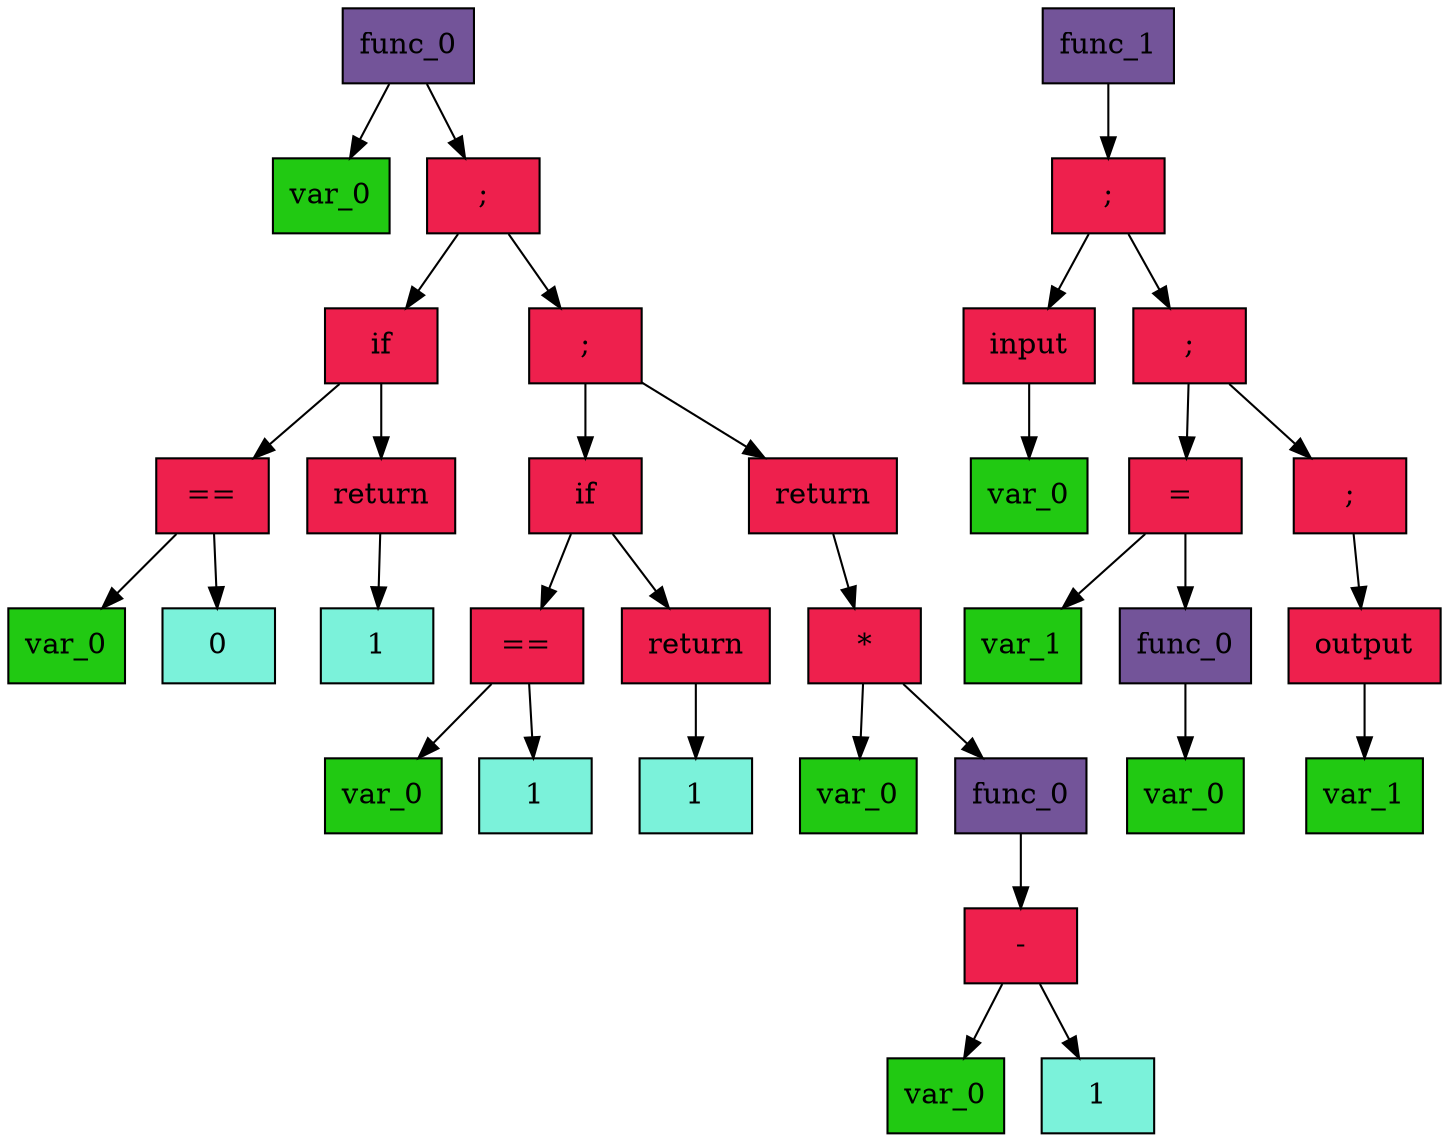 digraph DotGraph
{
    Node16 [shape="box", color="black", fontcolor="black", fillcolor="#735499", style="filled", weight="1", label="func_0"];
    Node80 [shape="box", color="black", fontcolor="black", fillcolor="#21C912", style="filled", weight="1", label="var_0"];
    Node16 -> Node80 [color="black", style="solid", weight="1", label=""];
    Node144 [shape="box", color="black", fontcolor="black", fillcolor="#EE204D", style="filled", weight="1", label=" ; "];
    Node208 [shape="box", color="black", fontcolor="black", fillcolor="#EE204D", style="filled", weight="1", label=" if "];
    Node272 [shape="box", color="black", fontcolor="black", fillcolor="#EE204D", style="filled", weight="1", label=" == "];
    Node336 [shape="box", color="black", fontcolor="black", fillcolor="#21C912", style="filled", weight="1", label="var_0"];
    Node272 -> Node336 [color="black", style="solid", weight="1", label=""];
    Node400 [shape="box", color="black", fontcolor="black", fillcolor="#7BF2DA", style="filled", weight="1", label="0"];
    Node272 -> Node400 [color="black", style="solid", weight="1", label=""];
    Node208 -> Node272 [color="black", style="solid", weight="1", label=""];
    Node464 [shape="box", color="black", fontcolor="black", fillcolor="#EE204D", style="filled", weight="1", label=" return "];
    Node528 [shape="box", color="black", fontcolor="black", fillcolor="#7BF2DA", style="filled", weight="1", label="1"];
    Node464 -> Node528 [color="black", style="solid", weight="1", label=""];
    Node208 -> Node464 [color="black", style="solid", weight="1", label=""];
    Node144 -> Node208 [color="black", style="solid", weight="1", label=""];
    Node592 [shape="box", color="black", fontcolor="black", fillcolor="#EE204D", style="filled", weight="1", label=" ; "];
    Node656 [shape="box", color="black", fontcolor="black", fillcolor="#EE204D", style="filled", weight="1", label=" if "];
    Node720 [shape="box", color="black", fontcolor="black", fillcolor="#EE204D", style="filled", weight="1", label=" == "];
    Node784 [shape="box", color="black", fontcolor="black", fillcolor="#21C912", style="filled", weight="1", label="var_0"];
    Node720 -> Node784 [color="black", style="solid", weight="1", label=""];
    Node848 [shape="box", color="black", fontcolor="black", fillcolor="#7BF2DA", style="filled", weight="1", label="1"];
    Node720 -> Node848 [color="black", style="solid", weight="1", label=""];
    Node656 -> Node720 [color="black", style="solid", weight="1", label=""];
    Node912 [shape="box", color="black", fontcolor="black", fillcolor="#EE204D", style="filled", weight="1", label=" return "];
    Node976 [shape="box", color="black", fontcolor="black", fillcolor="#7BF2DA", style="filled", weight="1", label="1"];
    Node912 -> Node976 [color="black", style="solid", weight="1", label=""];
    Node656 -> Node912 [color="black", style="solid", weight="1", label=""];
    Node592 -> Node656 [color="black", style="solid", weight="1", label=""];
    Node1040 [shape="box", color="black", fontcolor="black", fillcolor="#EE204D", style="filled", weight="1", label=" return "];
    Node1104 [shape="box", color="black", fontcolor="black", fillcolor="#EE204D", style="filled", weight="1", label=" * "];
    Node1168 [shape="box", color="black", fontcolor="black", fillcolor="#21C912", style="filled", weight="1", label="var_0"];
    Node1104 -> Node1168 [color="black", style="solid", weight="1", label=""];
    Node1232 [shape="box", color="black", fontcolor="black", fillcolor="#735499", style="filled", weight="1", label="func_0"];
    Node1296 [shape="box", color="black", fontcolor="black", fillcolor="#EE204D", style="filled", weight="1", label=" - "];
    Node1360 [shape="box", color="black", fontcolor="black", fillcolor="#21C912", style="filled", weight="1", label="var_0"];
    Node1296 -> Node1360 [color="black", style="solid", weight="1", label=""];
    Node1424 [shape="box", color="black", fontcolor="black", fillcolor="#7BF2DA", style="filled", weight="1", label="1"];
    Node1296 -> Node1424 [color="black", style="solid", weight="1", label=""];
    Node1232 -> Node1296 [color="black", style="solid", weight="1", label=""];
    Node1104 -> Node1232 [color="black", style="solid", weight="1", label=""];
    Node1040 -> Node1104 [color="black", style="solid", weight="1", label=""];
    Node592 -> Node1040 [color="black", style="solid", weight="1", label=""];
    Node144 -> Node592 [color="black", style="solid", weight="1", label=""];
    Node16 -> Node144 [color="black", style="solid", weight="1", label=""];
    Node1488 [shape="box", color="black", fontcolor="black", fillcolor="#735499", style="filled", weight="1", label="func_1"];
    Node1552 [shape="box", color="black", fontcolor="black", fillcolor="#EE204D", style="filled", weight="1", label=" ; "];
    Node1616 [shape="box", color="black", fontcolor="black", fillcolor="#EE204D", style="filled", weight="1", label=" input "];
    Node1680 [shape="box", color="black", fontcolor="black", fillcolor="#21C912", style="filled", weight="1", label="var_0"];
    Node1616 -> Node1680 [color="black", style="solid", weight="1", label=""];
    Node1552 -> Node1616 [color="black", style="solid", weight="1", label=""];
    Node1744 [shape="box", color="black", fontcolor="black", fillcolor="#EE204D", style="filled", weight="1", label=" ; "];
    Node1808 [shape="box", color="black", fontcolor="black", fillcolor="#EE204D", style="filled", weight="1", label=" =  "];
    Node1872 [shape="box", color="black", fontcolor="black", fillcolor="#21C912", style="filled", weight="1", label="var_1"];
    Node1808 -> Node1872 [color="black", style="solid", weight="1", label=""];
    Node1936 [shape="box", color="black", fontcolor="black", fillcolor="#735499", style="filled", weight="1", label="func_0"];
    Node2000 [shape="box", color="black", fontcolor="black", fillcolor="#21C912", style="filled", weight="1", label="var_0"];
    Node1936 -> Node2000 [color="black", style="solid", weight="1", label=""];
    Node1808 -> Node1936 [color="black", style="solid", weight="1", label=""];
    Node1744 -> Node1808 [color="black", style="solid", weight="1", label=""];
    Node2064 [shape="box", color="black", fontcolor="black", fillcolor="#EE204D", style="filled", weight="1", label=" ; "];
    Node2128 [shape="box", color="black", fontcolor="black", fillcolor="#EE204D", style="filled", weight="1", label=" output "];
    Node2192 [shape="box", color="black", fontcolor="black", fillcolor="#21C912", style="filled", weight="1", label="var_1"];
    Node2128 -> Node2192 [color="black", style="solid", weight="1", label=""];
    Node2064 -> Node2128 [color="black", style="solid", weight="1", label=""];
    Node1744 -> Node2064 [color="black", style="solid", weight="1", label=""];
    Node1552 -> Node1744 [color="black", style="solid", weight="1", label=""];
    Node1488 -> Node1552 [color="black", style="solid", weight="1", label=""];
}
